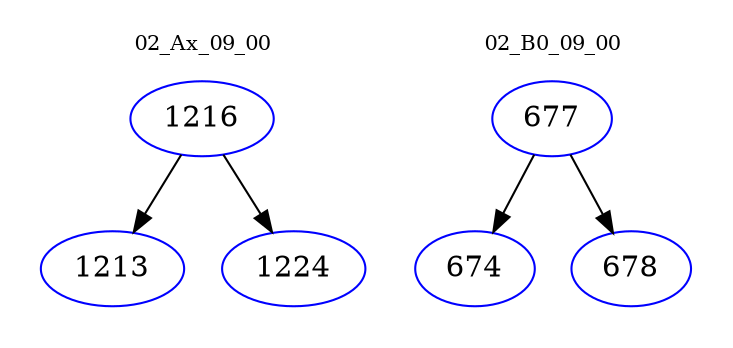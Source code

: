 digraph{
subgraph cluster_0 {
color = white
label = "02_Ax_09_00";
fontsize=10;
T0_1216 [label="1216", color="blue"]
T0_1216 -> T0_1213 [color="black"]
T0_1213 [label="1213", color="blue"]
T0_1216 -> T0_1224 [color="black"]
T0_1224 [label="1224", color="blue"]
}
subgraph cluster_1 {
color = white
label = "02_B0_09_00";
fontsize=10;
T1_677 [label="677", color="blue"]
T1_677 -> T1_674 [color="black"]
T1_674 [label="674", color="blue"]
T1_677 -> T1_678 [color="black"]
T1_678 [label="678", color="blue"]
}
}
